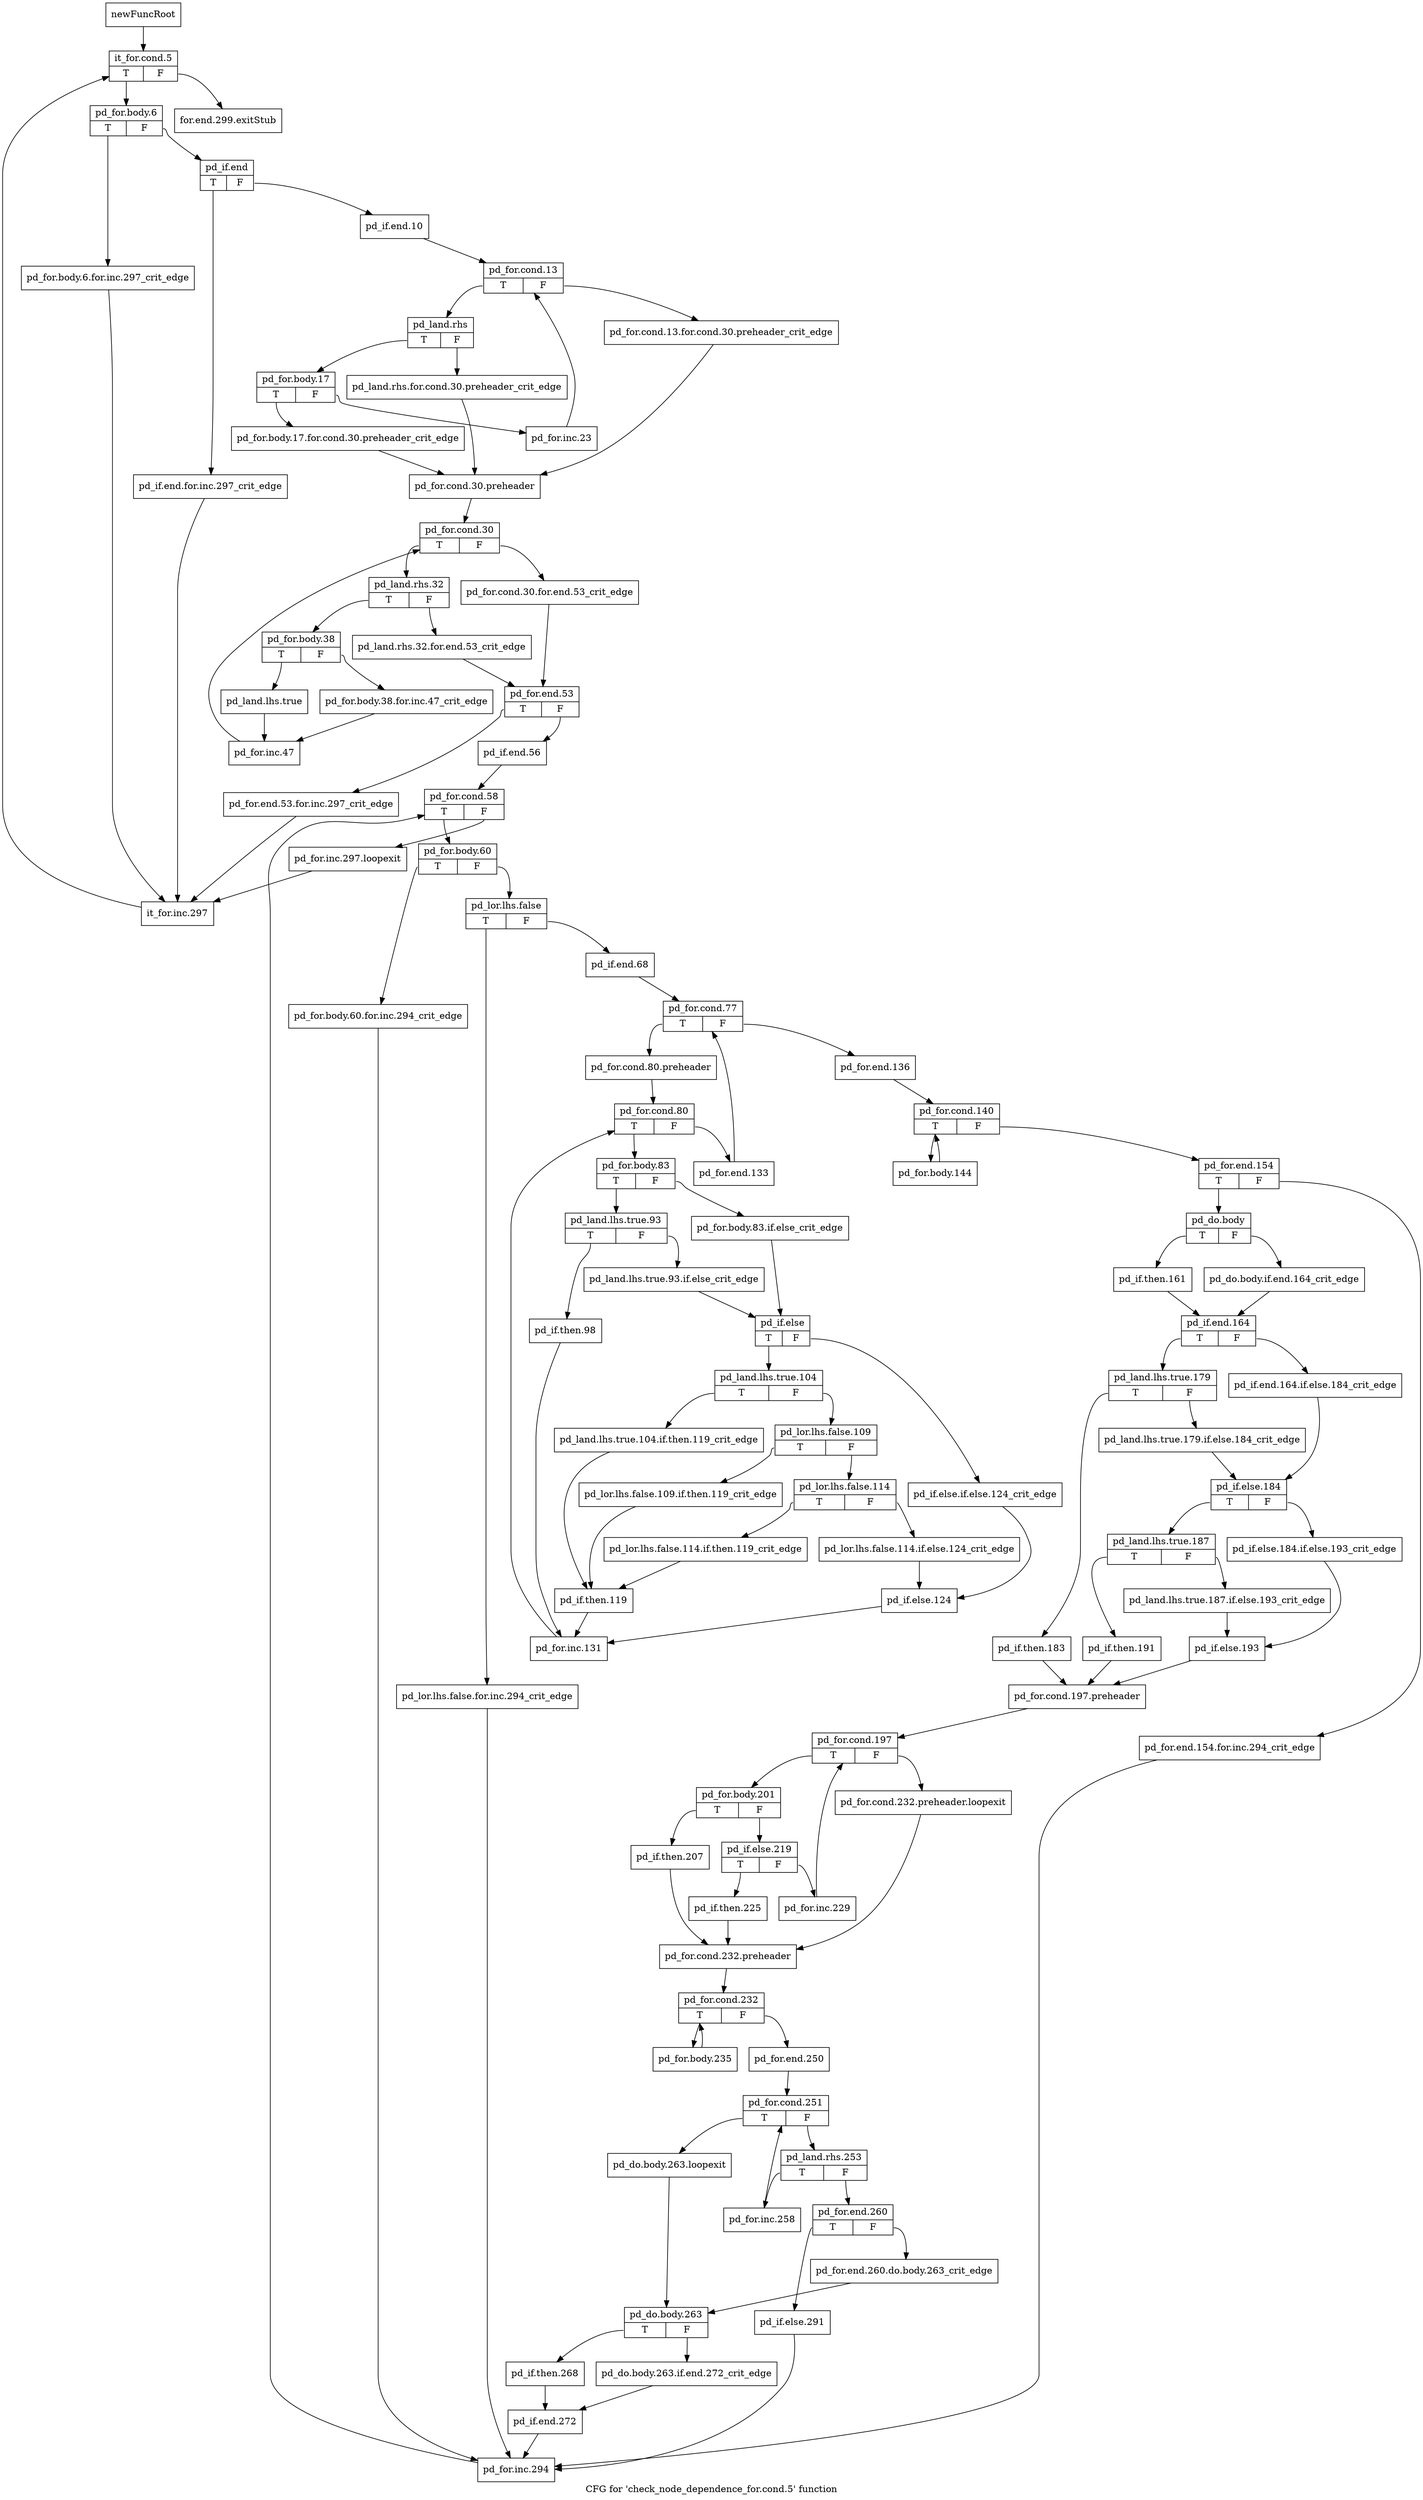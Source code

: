 digraph "CFG for 'check_node_dependence_for.cond.5' function" {
	label="CFG for 'check_node_dependence_for.cond.5' function";

	Node0xaa222c0 [shape=record,label="{newFuncRoot}"];
	Node0xaa222c0 -> Node0xaa59690;
	Node0xaa59640 [shape=record,label="{for.end.299.exitStub}"];
	Node0xaa59690 [shape=record,label="{it_for.cond.5|{<s0>T|<s1>F}}"];
	Node0xaa59690:s0 -> Node0xaa596e0;
	Node0xaa59690:s1 -> Node0xaa59640;
	Node0xaa596e0 [shape=record,label="{pd_for.body.6|{<s0>T|<s1>F}}"];
	Node0xaa596e0:s0 -> Node0xaa5b440;
	Node0xaa596e0:s1 -> Node0xaa59730;
	Node0xaa59730 [shape=record,label="{pd_if.end|{<s0>T|<s1>F}}"];
	Node0xaa59730:s0 -> Node0xaa5b3f0;
	Node0xaa59730:s1 -> Node0xaa59780;
	Node0xaa59780 [shape=record,label="{pd_if.end.10}"];
	Node0xaa59780 -> Node0xaa597d0;
	Node0xaa597d0 [shape=record,label="{pd_for.cond.13|{<s0>T|<s1>F}}"];
	Node0xaa597d0:s0 -> Node0xaa59870;
	Node0xaa597d0:s1 -> Node0xaa59820;
	Node0xaa59820 [shape=record,label="{pd_for.cond.13.for.cond.30.preheader_crit_edge}"];
	Node0xaa59820 -> Node0xaa59a00;
	Node0xaa59870 [shape=record,label="{pd_land.rhs|{<s0>T|<s1>F}}"];
	Node0xaa59870:s0 -> Node0xaa59910;
	Node0xaa59870:s1 -> Node0xaa598c0;
	Node0xaa598c0 [shape=record,label="{pd_land.rhs.for.cond.30.preheader_crit_edge}"];
	Node0xaa598c0 -> Node0xaa59a00;
	Node0xaa59910 [shape=record,label="{pd_for.body.17|{<s0>T|<s1>F}}"];
	Node0xaa59910:s0 -> Node0xaa599b0;
	Node0xaa59910:s1 -> Node0xaa59960;
	Node0xaa59960 [shape=record,label="{pd_for.inc.23}"];
	Node0xaa59960 -> Node0xaa597d0;
	Node0xaa599b0 [shape=record,label="{pd_for.body.17.for.cond.30.preheader_crit_edge}"];
	Node0xaa599b0 -> Node0xaa59a00;
	Node0xaa59a00 [shape=record,label="{pd_for.cond.30.preheader}"];
	Node0xaa59a00 -> Node0xaa59a50;
	Node0xaa59a50 [shape=record,label="{pd_for.cond.30|{<s0>T|<s1>F}}"];
	Node0xaa59a50:s0 -> Node0xaa59af0;
	Node0xaa59a50:s1 -> Node0xaa59aa0;
	Node0xaa59aa0 [shape=record,label="{pd_for.cond.30.for.end.53_crit_edge}"];
	Node0xaa59aa0 -> Node0xaa59b90;
	Node0xaa59af0 [shape=record,label="{pd_land.rhs.32|{<s0>T|<s1>F}}"];
	Node0xaa59af0:s0 -> Node0xaa5b2b0;
	Node0xaa59af0:s1 -> Node0xaa59b40;
	Node0xaa59b40 [shape=record,label="{pd_land.rhs.32.for.end.53_crit_edge}"];
	Node0xaa59b40 -> Node0xaa59b90;
	Node0xaa59b90 [shape=record,label="{pd_for.end.53|{<s0>T|<s1>F}}"];
	Node0xaa59b90:s0 -> Node0xaa5b260;
	Node0xaa59b90:s1 -> Node0xaa59be0;
	Node0xaa59be0 [shape=record,label="{pd_if.end.56}"];
	Node0xaa59be0 -> Node0xaa59c30;
	Node0xaa59c30 [shape=record,label="{pd_for.cond.58|{<s0>T|<s1>F}}"];
	Node0xaa59c30:s0 -> Node0xaa59cd0;
	Node0xaa59c30:s1 -> Node0xaa59c80;
	Node0xaa59c80 [shape=record,label="{pd_for.inc.297.loopexit}"];
	Node0xaa59c80 -> Node0xaa5b490;
	Node0xaa59cd0 [shape=record,label="{pd_for.body.60|{<s0>T|<s1>F}}"];
	Node0xaa59cd0:s0 -> Node0xaa5b1c0;
	Node0xaa59cd0:s1 -> Node0xaa59d20;
	Node0xaa59d20 [shape=record,label="{pd_lor.lhs.false|{<s0>T|<s1>F}}"];
	Node0xaa59d20:s0 -> Node0xaa5b170;
	Node0xaa59d20:s1 -> Node0xaa59d70;
	Node0xaa59d70 [shape=record,label="{pd_if.end.68}"];
	Node0xaa59d70 -> Node0xaa59dc0;
	Node0xaa59dc0 [shape=record,label="{pd_for.cond.77|{<s0>T|<s1>F}}"];
	Node0xaa59dc0:s0 -> Node0xaa5ab30;
	Node0xaa59dc0:s1 -> Node0xaa59e10;
	Node0xaa59e10 [shape=record,label="{pd_for.end.136}"];
	Node0xaa59e10 -> Node0xaa59e60;
	Node0xaa59e60 [shape=record,label="{pd_for.cond.140|{<s0>T|<s1>F}}"];
	Node0xaa59e60:s0 -> Node0xaa5aae0;
	Node0xaa59e60:s1 -> Node0xaa59eb0;
	Node0xaa59eb0 [shape=record,label="{pd_for.end.154|{<s0>T|<s1>F}}"];
	Node0xaa59eb0:s0 -> Node0xaa59f50;
	Node0xaa59eb0:s1 -> Node0xaa59f00;
	Node0xaa59f00 [shape=record,label="{pd_for.end.154.for.inc.294_crit_edge}"];
	Node0xaa59f00 -> Node0xaa5b210;
	Node0xaa59f50 [shape=record,label="{pd_do.body|{<s0>T|<s1>F}}"];
	Node0xaa59f50:s0 -> Node0xaa59ff0;
	Node0xaa59f50:s1 -> Node0xaa59fa0;
	Node0xaa59fa0 [shape=record,label="{pd_do.body.if.end.164_crit_edge}"];
	Node0xaa59fa0 -> Node0xaa5a040;
	Node0xaa59ff0 [shape=record,label="{pd_if.then.161}"];
	Node0xaa59ff0 -> Node0xaa5a040;
	Node0xaa5a040 [shape=record,label="{pd_if.end.164|{<s0>T|<s1>F}}"];
	Node0xaa5a040:s0 -> Node0xaa5a0e0;
	Node0xaa5a040:s1 -> Node0xaa5a090;
	Node0xaa5a090 [shape=record,label="{pd_if.end.164.if.else.184_crit_edge}"];
	Node0xaa5a090 -> Node0xaa5a180;
	Node0xaa5a0e0 [shape=record,label="{pd_land.lhs.true.179|{<s0>T|<s1>F}}"];
	Node0xaa5a0e0:s0 -> Node0xaa5a360;
	Node0xaa5a0e0:s1 -> Node0xaa5a130;
	Node0xaa5a130 [shape=record,label="{pd_land.lhs.true.179.if.else.184_crit_edge}"];
	Node0xaa5a130 -> Node0xaa5a180;
	Node0xaa5a180 [shape=record,label="{pd_if.else.184|{<s0>T|<s1>F}}"];
	Node0xaa5a180:s0 -> Node0xaa5a220;
	Node0xaa5a180:s1 -> Node0xaa5a1d0;
	Node0xaa5a1d0 [shape=record,label="{pd_if.else.184.if.else.193_crit_edge}"];
	Node0xaa5a1d0 -> Node0xaa5a2c0;
	Node0xaa5a220 [shape=record,label="{pd_land.lhs.true.187|{<s0>T|<s1>F}}"];
	Node0xaa5a220:s0 -> Node0xaa5a310;
	Node0xaa5a220:s1 -> Node0xaa5a270;
	Node0xaa5a270 [shape=record,label="{pd_land.lhs.true.187.if.else.193_crit_edge}"];
	Node0xaa5a270 -> Node0xaa5a2c0;
	Node0xaa5a2c0 [shape=record,label="{pd_if.else.193}"];
	Node0xaa5a2c0 -> Node0xaa5a3b0;
	Node0xaa5a310 [shape=record,label="{pd_if.then.191}"];
	Node0xaa5a310 -> Node0xaa5a3b0;
	Node0xaa5a360 [shape=record,label="{pd_if.then.183}"];
	Node0xaa5a360 -> Node0xaa5a3b0;
	Node0xaa5a3b0 [shape=record,label="{pd_for.cond.197.preheader}"];
	Node0xaa5a3b0 -> Node0xaa5a400;
	Node0xaa5a400 [shape=record,label="{pd_for.cond.197|{<s0>T|<s1>F}}"];
	Node0xaa5a400:s0 -> Node0xaa5a4a0;
	Node0xaa5a400:s1 -> Node0xaa5a450;
	Node0xaa5a450 [shape=record,label="{pd_for.cond.232.preheader.loopexit}"];
	Node0xaa5a450 -> Node0xaa5a630;
	Node0xaa5a4a0 [shape=record,label="{pd_for.body.201|{<s0>T|<s1>F}}"];
	Node0xaa5a4a0:s0 -> Node0xaa5a5e0;
	Node0xaa5a4a0:s1 -> Node0xaa5a4f0;
	Node0xaa5a4f0 [shape=record,label="{pd_if.else.219|{<s0>T|<s1>F}}"];
	Node0xaa5a4f0:s0 -> Node0xaa5a590;
	Node0xaa5a4f0:s1 -> Node0xaa5a540;
	Node0xaa5a540 [shape=record,label="{pd_for.inc.229}"];
	Node0xaa5a540 -> Node0xaa5a400;
	Node0xaa5a590 [shape=record,label="{pd_if.then.225}"];
	Node0xaa5a590 -> Node0xaa5a630;
	Node0xaa5a5e0 [shape=record,label="{pd_if.then.207}"];
	Node0xaa5a5e0 -> Node0xaa5a630;
	Node0xaa5a630 [shape=record,label="{pd_for.cond.232.preheader}"];
	Node0xaa5a630 -> Node0xaa5a680;
	Node0xaa5a680 [shape=record,label="{pd_for.cond.232|{<s0>T|<s1>F}}"];
	Node0xaa5a680:s0 -> Node0xaa5aa90;
	Node0xaa5a680:s1 -> Node0xaa5a6d0;
	Node0xaa5a6d0 [shape=record,label="{pd_for.end.250}"];
	Node0xaa5a6d0 -> Node0xaa5a720;
	Node0xaa5a720 [shape=record,label="{pd_for.cond.251|{<s0>T|<s1>F}}"];
	Node0xaa5a720:s0 -> Node0xaa5a900;
	Node0xaa5a720:s1 -> Node0xaa5a770;
	Node0xaa5a770 [shape=record,label="{pd_land.rhs.253|{<s0>T|<s1>F}}"];
	Node0xaa5a770:s0 -> Node0xaa5a8b0;
	Node0xaa5a770:s1 -> Node0xaa5a7c0;
	Node0xaa5a7c0 [shape=record,label="{pd_for.end.260|{<s0>T|<s1>F}}"];
	Node0xaa5a7c0:s0 -> Node0xaa5a860;
	Node0xaa5a7c0:s1 -> Node0xaa5a810;
	Node0xaa5a810 [shape=record,label="{pd_for.end.260.do.body.263_crit_edge}"];
	Node0xaa5a810 -> Node0xaa5a950;
	Node0xaa5a860 [shape=record,label="{pd_if.else.291}"];
	Node0xaa5a860 -> Node0xaa5b210;
	Node0xaa5a8b0 [shape=record,label="{pd_for.inc.258}"];
	Node0xaa5a8b0 -> Node0xaa5a720;
	Node0xaa5a900 [shape=record,label="{pd_do.body.263.loopexit}"];
	Node0xaa5a900 -> Node0xaa5a950;
	Node0xaa5a950 [shape=record,label="{pd_do.body.263|{<s0>T|<s1>F}}"];
	Node0xaa5a950:s0 -> Node0xaa5a9f0;
	Node0xaa5a950:s1 -> Node0xaa5a9a0;
	Node0xaa5a9a0 [shape=record,label="{pd_do.body.263.if.end.272_crit_edge}"];
	Node0xaa5a9a0 -> Node0xaa5aa40;
	Node0xaa5a9f0 [shape=record,label="{pd_if.then.268}"];
	Node0xaa5a9f0 -> Node0xaa5aa40;
	Node0xaa5aa40 [shape=record,label="{pd_if.end.272}"];
	Node0xaa5aa40 -> Node0xaa5b210;
	Node0xaa5aa90 [shape=record,label="{pd_for.body.235}"];
	Node0xaa5aa90 -> Node0xaa5a680;
	Node0xaa5aae0 [shape=record,label="{pd_for.body.144}"];
	Node0xaa5aae0 -> Node0xaa59e60;
	Node0xaa5ab30 [shape=record,label="{pd_for.cond.80.preheader}"];
	Node0xaa5ab30 -> Node0xaa5ab80;
	Node0xaa5ab80 [shape=record,label="{pd_for.cond.80|{<s0>T|<s1>F}}"];
	Node0xaa5ab80:s0 -> Node0xaa5ac20;
	Node0xaa5ab80:s1 -> Node0xaa5abd0;
	Node0xaa5abd0 [shape=record,label="{pd_for.end.133}"];
	Node0xaa5abd0 -> Node0xaa59dc0;
	Node0xaa5ac20 [shape=record,label="{pd_for.body.83|{<s0>T|<s1>F}}"];
	Node0xaa5ac20:s0 -> Node0xaa5acc0;
	Node0xaa5ac20:s1 -> Node0xaa5ac70;
	Node0xaa5ac70 [shape=record,label="{pd_for.body.83.if.else_crit_edge}"];
	Node0xaa5ac70 -> Node0xaa5ad60;
	Node0xaa5acc0 [shape=record,label="{pd_land.lhs.true.93|{<s0>T|<s1>F}}"];
	Node0xaa5acc0:s0 -> Node0xaa5b0d0;
	Node0xaa5acc0:s1 -> Node0xaa5ad10;
	Node0xaa5ad10 [shape=record,label="{pd_land.lhs.true.93.if.else_crit_edge}"];
	Node0xaa5ad10 -> Node0xaa5ad60;
	Node0xaa5ad60 [shape=record,label="{pd_if.else|{<s0>T|<s1>F}}"];
	Node0xaa5ad60:s0 -> Node0xaa5ae00;
	Node0xaa5ad60:s1 -> Node0xaa5adb0;
	Node0xaa5adb0 [shape=record,label="{pd_if.else.if.else.124_crit_edge}"];
	Node0xaa5adb0 -> Node0xaa5af40;
	Node0xaa5ae00 [shape=record,label="{pd_land.lhs.true.104|{<s0>T|<s1>F}}"];
	Node0xaa5ae00:s0 -> Node0xaa5b030;
	Node0xaa5ae00:s1 -> Node0xaa5ae50;
	Node0xaa5ae50 [shape=record,label="{pd_lor.lhs.false.109|{<s0>T|<s1>F}}"];
	Node0xaa5ae50:s0 -> Node0xaa5afe0;
	Node0xaa5ae50:s1 -> Node0xaa5aea0;
	Node0xaa5aea0 [shape=record,label="{pd_lor.lhs.false.114|{<s0>T|<s1>F}}"];
	Node0xaa5aea0:s0 -> Node0xaa5af90;
	Node0xaa5aea0:s1 -> Node0xaa5aef0;
	Node0xaa5aef0 [shape=record,label="{pd_lor.lhs.false.114.if.else.124_crit_edge}"];
	Node0xaa5aef0 -> Node0xaa5af40;
	Node0xaa5af40 [shape=record,label="{pd_if.else.124}"];
	Node0xaa5af40 -> Node0xaa5b120;
	Node0xaa5af90 [shape=record,label="{pd_lor.lhs.false.114.if.then.119_crit_edge}"];
	Node0xaa5af90 -> Node0xaa5b080;
	Node0xaa5afe0 [shape=record,label="{pd_lor.lhs.false.109.if.then.119_crit_edge}"];
	Node0xaa5afe0 -> Node0xaa5b080;
	Node0xaa5b030 [shape=record,label="{pd_land.lhs.true.104.if.then.119_crit_edge}"];
	Node0xaa5b030 -> Node0xaa5b080;
	Node0xaa5b080 [shape=record,label="{pd_if.then.119}"];
	Node0xaa5b080 -> Node0xaa5b120;
	Node0xaa5b0d0 [shape=record,label="{pd_if.then.98}"];
	Node0xaa5b0d0 -> Node0xaa5b120;
	Node0xaa5b120 [shape=record,label="{pd_for.inc.131}"];
	Node0xaa5b120 -> Node0xaa5ab80;
	Node0xaa5b170 [shape=record,label="{pd_lor.lhs.false.for.inc.294_crit_edge}"];
	Node0xaa5b170 -> Node0xaa5b210;
	Node0xaa5b1c0 [shape=record,label="{pd_for.body.60.for.inc.294_crit_edge}"];
	Node0xaa5b1c0 -> Node0xaa5b210;
	Node0xaa5b210 [shape=record,label="{pd_for.inc.294}"];
	Node0xaa5b210 -> Node0xaa59c30;
	Node0xaa5b260 [shape=record,label="{pd_for.end.53.for.inc.297_crit_edge}"];
	Node0xaa5b260 -> Node0xaa5b490;
	Node0xaa5b2b0 [shape=record,label="{pd_for.body.38|{<s0>T|<s1>F}}"];
	Node0xaa5b2b0:s0 -> Node0xaa5b350;
	Node0xaa5b2b0:s1 -> Node0xaa5b300;
	Node0xaa5b300 [shape=record,label="{pd_for.body.38.for.inc.47_crit_edge}"];
	Node0xaa5b300 -> Node0xaa5b3a0;
	Node0xaa5b350 [shape=record,label="{pd_land.lhs.true}"];
	Node0xaa5b350 -> Node0xaa5b3a0;
	Node0xaa5b3a0 [shape=record,label="{pd_for.inc.47}"];
	Node0xaa5b3a0 -> Node0xaa59a50;
	Node0xaa5b3f0 [shape=record,label="{pd_if.end.for.inc.297_crit_edge}"];
	Node0xaa5b3f0 -> Node0xaa5b490;
	Node0xaa5b440 [shape=record,label="{pd_for.body.6.for.inc.297_crit_edge}"];
	Node0xaa5b440 -> Node0xaa5b490;
	Node0xaa5b490 [shape=record,label="{it_for.inc.297}"];
	Node0xaa5b490 -> Node0xaa59690;
}
